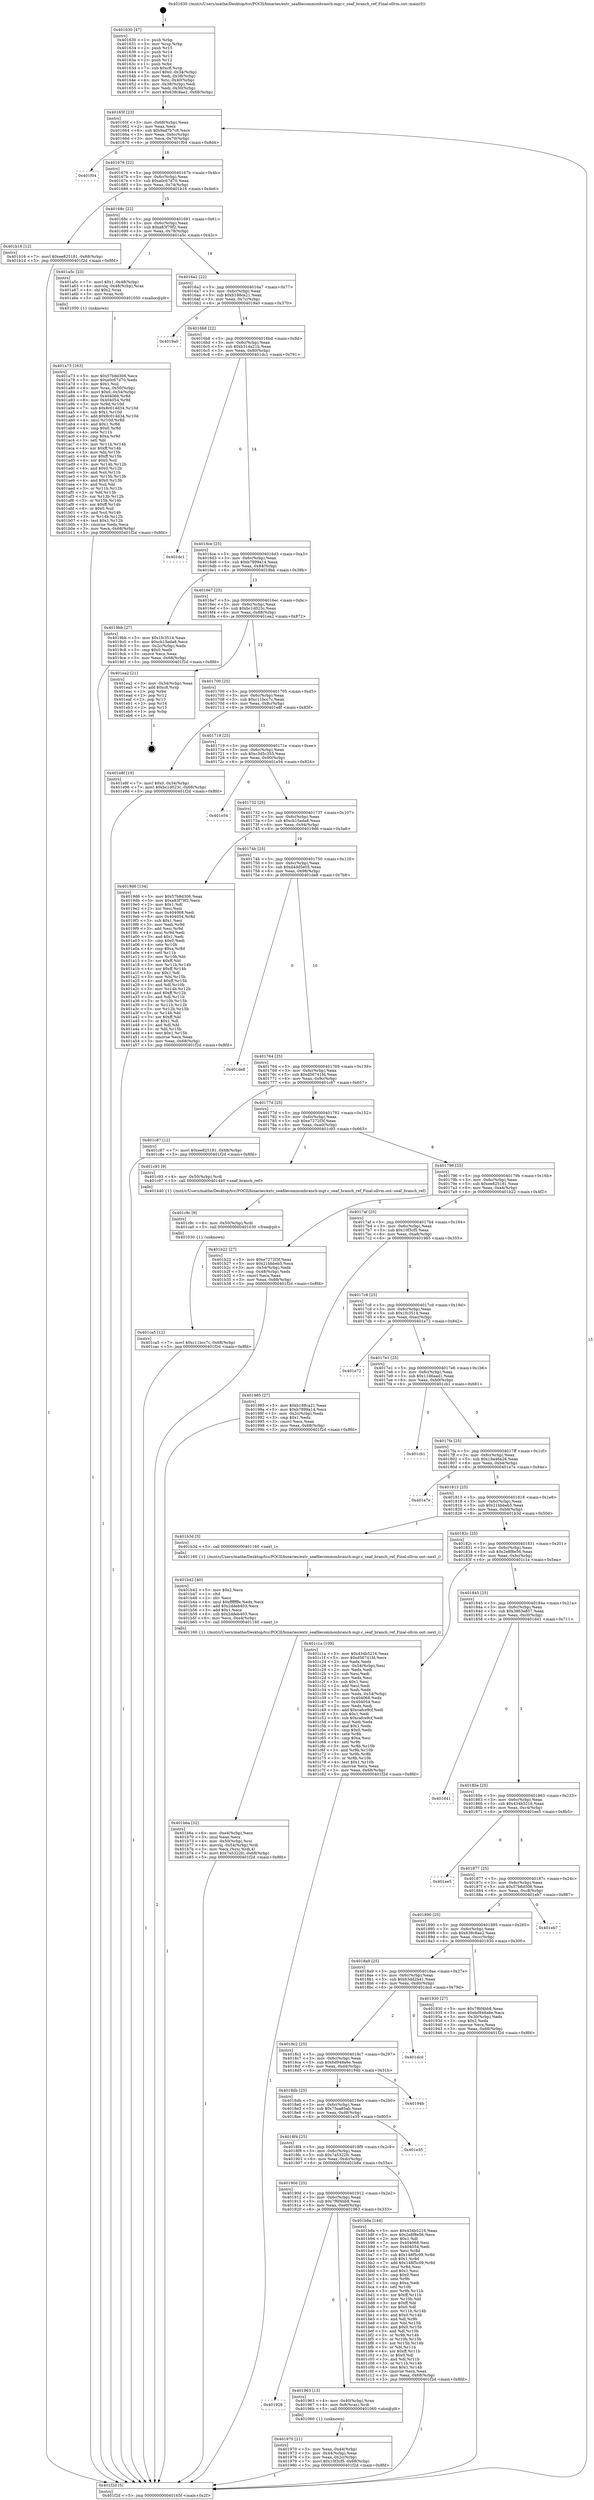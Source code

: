 digraph "0x401630" {
  label = "0x401630 (/mnt/c/Users/mathe/Desktop/tcc/POCII/binaries/extr_seafilecommonbranch-mgr.c_seaf_branch_ref_Final-ollvm.out::main(0))"
  labelloc = "t"
  node[shape=record]

  Entry [label="",width=0.3,height=0.3,shape=circle,fillcolor=black,style=filled]
  "0x40165f" [label="{
     0x40165f [23]\l
     | [instrs]\l
     &nbsp;&nbsp;0x40165f \<+3\>: mov -0x68(%rbp),%eax\l
     &nbsp;&nbsp;0x401662 \<+2\>: mov %eax,%ecx\l
     &nbsp;&nbsp;0x401664 \<+6\>: sub $0x9ad7b7c8,%ecx\l
     &nbsp;&nbsp;0x40166a \<+3\>: mov %eax,-0x6c(%rbp)\l
     &nbsp;&nbsp;0x40166d \<+3\>: mov %ecx,-0x70(%rbp)\l
     &nbsp;&nbsp;0x401670 \<+6\>: je 0000000000401f04 \<main+0x8d4\>\l
  }"]
  "0x401f04" [label="{
     0x401f04\l
  }", style=dashed]
  "0x401676" [label="{
     0x401676 [22]\l
     | [instrs]\l
     &nbsp;&nbsp;0x401676 \<+5\>: jmp 000000000040167b \<main+0x4b\>\l
     &nbsp;&nbsp;0x40167b \<+3\>: mov -0x6c(%rbp),%eax\l
     &nbsp;&nbsp;0x40167e \<+5\>: sub $0xa0c67d70,%eax\l
     &nbsp;&nbsp;0x401683 \<+3\>: mov %eax,-0x74(%rbp)\l
     &nbsp;&nbsp;0x401686 \<+6\>: je 0000000000401b16 \<main+0x4e6\>\l
  }"]
  Exit [label="",width=0.3,height=0.3,shape=circle,fillcolor=black,style=filled,peripheries=2]
  "0x401b16" [label="{
     0x401b16 [12]\l
     | [instrs]\l
     &nbsp;&nbsp;0x401b16 \<+7\>: movl $0xee825181,-0x68(%rbp)\l
     &nbsp;&nbsp;0x401b1d \<+5\>: jmp 0000000000401f2d \<main+0x8fd\>\l
  }"]
  "0x40168c" [label="{
     0x40168c [22]\l
     | [instrs]\l
     &nbsp;&nbsp;0x40168c \<+5\>: jmp 0000000000401691 \<main+0x61\>\l
     &nbsp;&nbsp;0x401691 \<+3\>: mov -0x6c(%rbp),%eax\l
     &nbsp;&nbsp;0x401694 \<+5\>: sub $0xa83f79f2,%eax\l
     &nbsp;&nbsp;0x401699 \<+3\>: mov %eax,-0x78(%rbp)\l
     &nbsp;&nbsp;0x40169c \<+6\>: je 0000000000401a5c \<main+0x42c\>\l
  }"]
  "0x401ca5" [label="{
     0x401ca5 [12]\l
     | [instrs]\l
     &nbsp;&nbsp;0x401ca5 \<+7\>: movl $0xc11bcc7c,-0x68(%rbp)\l
     &nbsp;&nbsp;0x401cac \<+5\>: jmp 0000000000401f2d \<main+0x8fd\>\l
  }"]
  "0x401a5c" [label="{
     0x401a5c [23]\l
     | [instrs]\l
     &nbsp;&nbsp;0x401a5c \<+7\>: movl $0x1,-0x48(%rbp)\l
     &nbsp;&nbsp;0x401a63 \<+4\>: movslq -0x48(%rbp),%rax\l
     &nbsp;&nbsp;0x401a67 \<+4\>: shl $0x2,%rax\l
     &nbsp;&nbsp;0x401a6b \<+3\>: mov %rax,%rdi\l
     &nbsp;&nbsp;0x401a6e \<+5\>: call 0000000000401050 \<malloc@plt\>\l
     | [calls]\l
     &nbsp;&nbsp;0x401050 \{1\} (unknown)\l
  }"]
  "0x4016a2" [label="{
     0x4016a2 [22]\l
     | [instrs]\l
     &nbsp;&nbsp;0x4016a2 \<+5\>: jmp 00000000004016a7 \<main+0x77\>\l
     &nbsp;&nbsp;0x4016a7 \<+3\>: mov -0x6c(%rbp),%eax\l
     &nbsp;&nbsp;0x4016aa \<+5\>: sub $0xb188ca21,%eax\l
     &nbsp;&nbsp;0x4016af \<+3\>: mov %eax,-0x7c(%rbp)\l
     &nbsp;&nbsp;0x4016b2 \<+6\>: je 00000000004019a0 \<main+0x370\>\l
  }"]
  "0x401c9c" [label="{
     0x401c9c [9]\l
     | [instrs]\l
     &nbsp;&nbsp;0x401c9c \<+4\>: mov -0x50(%rbp),%rdi\l
     &nbsp;&nbsp;0x401ca0 \<+5\>: call 0000000000401030 \<free@plt\>\l
     | [calls]\l
     &nbsp;&nbsp;0x401030 \{1\} (unknown)\l
  }"]
  "0x4019a0" [label="{
     0x4019a0\l
  }", style=dashed]
  "0x4016b8" [label="{
     0x4016b8 [22]\l
     | [instrs]\l
     &nbsp;&nbsp;0x4016b8 \<+5\>: jmp 00000000004016bd \<main+0x8d\>\l
     &nbsp;&nbsp;0x4016bd \<+3\>: mov -0x6c(%rbp),%eax\l
     &nbsp;&nbsp;0x4016c0 \<+5\>: sub $0xb31da21b,%eax\l
     &nbsp;&nbsp;0x4016c5 \<+3\>: mov %eax,-0x80(%rbp)\l
     &nbsp;&nbsp;0x4016c8 \<+6\>: je 0000000000401dc1 \<main+0x791\>\l
  }"]
  "0x401b6a" [label="{
     0x401b6a [32]\l
     | [instrs]\l
     &nbsp;&nbsp;0x401b6a \<+6\>: mov -0xe4(%rbp),%ecx\l
     &nbsp;&nbsp;0x401b70 \<+3\>: imul %eax,%ecx\l
     &nbsp;&nbsp;0x401b73 \<+4\>: mov -0x50(%rbp),%rsi\l
     &nbsp;&nbsp;0x401b77 \<+4\>: movslq -0x54(%rbp),%rdi\l
     &nbsp;&nbsp;0x401b7b \<+3\>: mov %ecx,(%rsi,%rdi,4)\l
     &nbsp;&nbsp;0x401b7e \<+7\>: movl $0x7a5322fc,-0x68(%rbp)\l
     &nbsp;&nbsp;0x401b85 \<+5\>: jmp 0000000000401f2d \<main+0x8fd\>\l
  }"]
  "0x401dc1" [label="{
     0x401dc1\l
  }", style=dashed]
  "0x4016ce" [label="{
     0x4016ce [25]\l
     | [instrs]\l
     &nbsp;&nbsp;0x4016ce \<+5\>: jmp 00000000004016d3 \<main+0xa3\>\l
     &nbsp;&nbsp;0x4016d3 \<+3\>: mov -0x6c(%rbp),%eax\l
     &nbsp;&nbsp;0x4016d6 \<+5\>: sub $0xb7899a14,%eax\l
     &nbsp;&nbsp;0x4016db \<+6\>: mov %eax,-0x84(%rbp)\l
     &nbsp;&nbsp;0x4016e1 \<+6\>: je 00000000004019bb \<main+0x38b\>\l
  }"]
  "0x401b42" [label="{
     0x401b42 [40]\l
     | [instrs]\l
     &nbsp;&nbsp;0x401b42 \<+5\>: mov $0x2,%ecx\l
     &nbsp;&nbsp;0x401b47 \<+1\>: cltd\l
     &nbsp;&nbsp;0x401b48 \<+2\>: idiv %ecx\l
     &nbsp;&nbsp;0x401b4a \<+6\>: imul $0xfffffffe,%edx,%ecx\l
     &nbsp;&nbsp;0x401b50 \<+6\>: add $0x2ddeb403,%ecx\l
     &nbsp;&nbsp;0x401b56 \<+3\>: add $0x1,%ecx\l
     &nbsp;&nbsp;0x401b59 \<+6\>: sub $0x2ddeb403,%ecx\l
     &nbsp;&nbsp;0x401b5f \<+6\>: mov %ecx,-0xe4(%rbp)\l
     &nbsp;&nbsp;0x401b65 \<+5\>: call 0000000000401160 \<next_i\>\l
     | [calls]\l
     &nbsp;&nbsp;0x401160 \{1\} (/mnt/c/Users/mathe/Desktop/tcc/POCII/binaries/extr_seafilecommonbranch-mgr.c_seaf_branch_ref_Final-ollvm.out::next_i)\l
  }"]
  "0x4019bb" [label="{
     0x4019bb [27]\l
     | [instrs]\l
     &nbsp;&nbsp;0x4019bb \<+5\>: mov $0x1fc3514,%eax\l
     &nbsp;&nbsp;0x4019c0 \<+5\>: mov $0xcb15eda8,%ecx\l
     &nbsp;&nbsp;0x4019c5 \<+3\>: mov -0x2c(%rbp),%edx\l
     &nbsp;&nbsp;0x4019c8 \<+3\>: cmp $0x0,%edx\l
     &nbsp;&nbsp;0x4019cb \<+3\>: cmove %ecx,%eax\l
     &nbsp;&nbsp;0x4019ce \<+3\>: mov %eax,-0x68(%rbp)\l
     &nbsp;&nbsp;0x4019d1 \<+5\>: jmp 0000000000401f2d \<main+0x8fd\>\l
  }"]
  "0x4016e7" [label="{
     0x4016e7 [25]\l
     | [instrs]\l
     &nbsp;&nbsp;0x4016e7 \<+5\>: jmp 00000000004016ec \<main+0xbc\>\l
     &nbsp;&nbsp;0x4016ec \<+3\>: mov -0x6c(%rbp),%eax\l
     &nbsp;&nbsp;0x4016ef \<+5\>: sub $0xbc1d023c,%eax\l
     &nbsp;&nbsp;0x4016f4 \<+6\>: mov %eax,-0x88(%rbp)\l
     &nbsp;&nbsp;0x4016fa \<+6\>: je 0000000000401ea2 \<main+0x872\>\l
  }"]
  "0x401a73" [label="{
     0x401a73 [163]\l
     | [instrs]\l
     &nbsp;&nbsp;0x401a73 \<+5\>: mov $0x57b8d306,%ecx\l
     &nbsp;&nbsp;0x401a78 \<+5\>: mov $0xa0c67d70,%edx\l
     &nbsp;&nbsp;0x401a7d \<+3\>: mov $0x1,%sil\l
     &nbsp;&nbsp;0x401a80 \<+4\>: mov %rax,-0x50(%rbp)\l
     &nbsp;&nbsp;0x401a84 \<+7\>: movl $0x0,-0x54(%rbp)\l
     &nbsp;&nbsp;0x401a8b \<+8\>: mov 0x404068,%r8d\l
     &nbsp;&nbsp;0x401a93 \<+8\>: mov 0x404054,%r9d\l
     &nbsp;&nbsp;0x401a9b \<+3\>: mov %r8d,%r10d\l
     &nbsp;&nbsp;0x401a9e \<+7\>: sub $0x8c014d34,%r10d\l
     &nbsp;&nbsp;0x401aa5 \<+4\>: sub $0x1,%r10d\l
     &nbsp;&nbsp;0x401aa9 \<+7\>: add $0x8c014d34,%r10d\l
     &nbsp;&nbsp;0x401ab0 \<+4\>: imul %r10d,%r8d\l
     &nbsp;&nbsp;0x401ab4 \<+4\>: and $0x1,%r8d\l
     &nbsp;&nbsp;0x401ab8 \<+4\>: cmp $0x0,%r8d\l
     &nbsp;&nbsp;0x401abc \<+4\>: sete %r11b\l
     &nbsp;&nbsp;0x401ac0 \<+4\>: cmp $0xa,%r9d\l
     &nbsp;&nbsp;0x401ac4 \<+3\>: setl %bl\l
     &nbsp;&nbsp;0x401ac7 \<+3\>: mov %r11b,%r14b\l
     &nbsp;&nbsp;0x401aca \<+4\>: xor $0xff,%r14b\l
     &nbsp;&nbsp;0x401ace \<+3\>: mov %bl,%r15b\l
     &nbsp;&nbsp;0x401ad1 \<+4\>: xor $0xff,%r15b\l
     &nbsp;&nbsp;0x401ad5 \<+4\>: xor $0x0,%sil\l
     &nbsp;&nbsp;0x401ad9 \<+3\>: mov %r14b,%r12b\l
     &nbsp;&nbsp;0x401adc \<+4\>: and $0x0,%r12b\l
     &nbsp;&nbsp;0x401ae0 \<+3\>: and %sil,%r11b\l
     &nbsp;&nbsp;0x401ae3 \<+3\>: mov %r15b,%r13b\l
     &nbsp;&nbsp;0x401ae6 \<+4\>: and $0x0,%r13b\l
     &nbsp;&nbsp;0x401aea \<+3\>: and %sil,%bl\l
     &nbsp;&nbsp;0x401aed \<+3\>: or %r11b,%r12b\l
     &nbsp;&nbsp;0x401af0 \<+3\>: or %bl,%r13b\l
     &nbsp;&nbsp;0x401af3 \<+3\>: xor %r13b,%r12b\l
     &nbsp;&nbsp;0x401af6 \<+3\>: or %r15b,%r14b\l
     &nbsp;&nbsp;0x401af9 \<+4\>: xor $0xff,%r14b\l
     &nbsp;&nbsp;0x401afd \<+4\>: or $0x0,%sil\l
     &nbsp;&nbsp;0x401b01 \<+3\>: and %sil,%r14b\l
     &nbsp;&nbsp;0x401b04 \<+3\>: or %r14b,%r12b\l
     &nbsp;&nbsp;0x401b07 \<+4\>: test $0x1,%r12b\l
     &nbsp;&nbsp;0x401b0b \<+3\>: cmovne %edx,%ecx\l
     &nbsp;&nbsp;0x401b0e \<+3\>: mov %ecx,-0x68(%rbp)\l
     &nbsp;&nbsp;0x401b11 \<+5\>: jmp 0000000000401f2d \<main+0x8fd\>\l
  }"]
  "0x401ea2" [label="{
     0x401ea2 [21]\l
     | [instrs]\l
     &nbsp;&nbsp;0x401ea2 \<+3\>: mov -0x34(%rbp),%eax\l
     &nbsp;&nbsp;0x401ea5 \<+7\>: add $0xc8,%rsp\l
     &nbsp;&nbsp;0x401eac \<+1\>: pop %rbx\l
     &nbsp;&nbsp;0x401ead \<+2\>: pop %r12\l
     &nbsp;&nbsp;0x401eaf \<+2\>: pop %r13\l
     &nbsp;&nbsp;0x401eb1 \<+2\>: pop %r14\l
     &nbsp;&nbsp;0x401eb3 \<+2\>: pop %r15\l
     &nbsp;&nbsp;0x401eb5 \<+1\>: pop %rbp\l
     &nbsp;&nbsp;0x401eb6 \<+1\>: ret\l
  }"]
  "0x401700" [label="{
     0x401700 [25]\l
     | [instrs]\l
     &nbsp;&nbsp;0x401700 \<+5\>: jmp 0000000000401705 \<main+0xd5\>\l
     &nbsp;&nbsp;0x401705 \<+3\>: mov -0x6c(%rbp),%eax\l
     &nbsp;&nbsp;0x401708 \<+5\>: sub $0xc11bcc7c,%eax\l
     &nbsp;&nbsp;0x40170d \<+6\>: mov %eax,-0x8c(%rbp)\l
     &nbsp;&nbsp;0x401713 \<+6\>: je 0000000000401e8f \<main+0x85f\>\l
  }"]
  "0x401970" [label="{
     0x401970 [21]\l
     | [instrs]\l
     &nbsp;&nbsp;0x401970 \<+3\>: mov %eax,-0x44(%rbp)\l
     &nbsp;&nbsp;0x401973 \<+3\>: mov -0x44(%rbp),%eax\l
     &nbsp;&nbsp;0x401976 \<+3\>: mov %eax,-0x2c(%rbp)\l
     &nbsp;&nbsp;0x401979 \<+7\>: movl $0x10f3cf5,-0x68(%rbp)\l
     &nbsp;&nbsp;0x401980 \<+5\>: jmp 0000000000401f2d \<main+0x8fd\>\l
  }"]
  "0x401e8f" [label="{
     0x401e8f [19]\l
     | [instrs]\l
     &nbsp;&nbsp;0x401e8f \<+7\>: movl $0x0,-0x34(%rbp)\l
     &nbsp;&nbsp;0x401e96 \<+7\>: movl $0xbc1d023c,-0x68(%rbp)\l
     &nbsp;&nbsp;0x401e9d \<+5\>: jmp 0000000000401f2d \<main+0x8fd\>\l
  }"]
  "0x401719" [label="{
     0x401719 [25]\l
     | [instrs]\l
     &nbsp;&nbsp;0x401719 \<+5\>: jmp 000000000040171e \<main+0xee\>\l
     &nbsp;&nbsp;0x40171e \<+3\>: mov -0x6c(%rbp),%eax\l
     &nbsp;&nbsp;0x401721 \<+5\>: sub $0xc3d5c355,%eax\l
     &nbsp;&nbsp;0x401726 \<+6\>: mov %eax,-0x90(%rbp)\l
     &nbsp;&nbsp;0x40172c \<+6\>: je 0000000000401e54 \<main+0x824\>\l
  }"]
  "0x401926" [label="{
     0x401926\l
  }", style=dashed]
  "0x401e54" [label="{
     0x401e54\l
  }", style=dashed]
  "0x401732" [label="{
     0x401732 [25]\l
     | [instrs]\l
     &nbsp;&nbsp;0x401732 \<+5\>: jmp 0000000000401737 \<main+0x107\>\l
     &nbsp;&nbsp;0x401737 \<+3\>: mov -0x6c(%rbp),%eax\l
     &nbsp;&nbsp;0x40173a \<+5\>: sub $0xcb15eda8,%eax\l
     &nbsp;&nbsp;0x40173f \<+6\>: mov %eax,-0x94(%rbp)\l
     &nbsp;&nbsp;0x401745 \<+6\>: je 00000000004019d6 \<main+0x3a6\>\l
  }"]
  "0x401963" [label="{
     0x401963 [13]\l
     | [instrs]\l
     &nbsp;&nbsp;0x401963 \<+4\>: mov -0x40(%rbp),%rax\l
     &nbsp;&nbsp;0x401967 \<+4\>: mov 0x8(%rax),%rdi\l
     &nbsp;&nbsp;0x40196b \<+5\>: call 0000000000401060 \<atoi@plt\>\l
     | [calls]\l
     &nbsp;&nbsp;0x401060 \{1\} (unknown)\l
  }"]
  "0x4019d6" [label="{
     0x4019d6 [134]\l
     | [instrs]\l
     &nbsp;&nbsp;0x4019d6 \<+5\>: mov $0x57b8d306,%eax\l
     &nbsp;&nbsp;0x4019db \<+5\>: mov $0xa83f79f2,%ecx\l
     &nbsp;&nbsp;0x4019e0 \<+2\>: mov $0x1,%dl\l
     &nbsp;&nbsp;0x4019e2 \<+2\>: xor %esi,%esi\l
     &nbsp;&nbsp;0x4019e4 \<+7\>: mov 0x404068,%edi\l
     &nbsp;&nbsp;0x4019eb \<+8\>: mov 0x404054,%r8d\l
     &nbsp;&nbsp;0x4019f3 \<+3\>: sub $0x1,%esi\l
     &nbsp;&nbsp;0x4019f6 \<+3\>: mov %edi,%r9d\l
     &nbsp;&nbsp;0x4019f9 \<+3\>: add %esi,%r9d\l
     &nbsp;&nbsp;0x4019fc \<+4\>: imul %r9d,%edi\l
     &nbsp;&nbsp;0x401a00 \<+3\>: and $0x1,%edi\l
     &nbsp;&nbsp;0x401a03 \<+3\>: cmp $0x0,%edi\l
     &nbsp;&nbsp;0x401a06 \<+4\>: sete %r10b\l
     &nbsp;&nbsp;0x401a0a \<+4\>: cmp $0xa,%r8d\l
     &nbsp;&nbsp;0x401a0e \<+4\>: setl %r11b\l
     &nbsp;&nbsp;0x401a12 \<+3\>: mov %r10b,%bl\l
     &nbsp;&nbsp;0x401a15 \<+3\>: xor $0xff,%bl\l
     &nbsp;&nbsp;0x401a18 \<+3\>: mov %r11b,%r14b\l
     &nbsp;&nbsp;0x401a1b \<+4\>: xor $0xff,%r14b\l
     &nbsp;&nbsp;0x401a1f \<+3\>: xor $0x1,%dl\l
     &nbsp;&nbsp;0x401a22 \<+3\>: mov %bl,%r15b\l
     &nbsp;&nbsp;0x401a25 \<+4\>: and $0xff,%r15b\l
     &nbsp;&nbsp;0x401a29 \<+3\>: and %dl,%r10b\l
     &nbsp;&nbsp;0x401a2c \<+3\>: mov %r14b,%r12b\l
     &nbsp;&nbsp;0x401a2f \<+4\>: and $0xff,%r12b\l
     &nbsp;&nbsp;0x401a33 \<+3\>: and %dl,%r11b\l
     &nbsp;&nbsp;0x401a36 \<+3\>: or %r10b,%r15b\l
     &nbsp;&nbsp;0x401a39 \<+3\>: or %r11b,%r12b\l
     &nbsp;&nbsp;0x401a3c \<+3\>: xor %r12b,%r15b\l
     &nbsp;&nbsp;0x401a3f \<+3\>: or %r14b,%bl\l
     &nbsp;&nbsp;0x401a42 \<+3\>: xor $0xff,%bl\l
     &nbsp;&nbsp;0x401a45 \<+3\>: or $0x1,%dl\l
     &nbsp;&nbsp;0x401a48 \<+2\>: and %dl,%bl\l
     &nbsp;&nbsp;0x401a4a \<+3\>: or %bl,%r15b\l
     &nbsp;&nbsp;0x401a4d \<+4\>: test $0x1,%r15b\l
     &nbsp;&nbsp;0x401a51 \<+3\>: cmovne %ecx,%eax\l
     &nbsp;&nbsp;0x401a54 \<+3\>: mov %eax,-0x68(%rbp)\l
     &nbsp;&nbsp;0x401a57 \<+5\>: jmp 0000000000401f2d \<main+0x8fd\>\l
  }"]
  "0x40174b" [label="{
     0x40174b [25]\l
     | [instrs]\l
     &nbsp;&nbsp;0x40174b \<+5\>: jmp 0000000000401750 \<main+0x120\>\l
     &nbsp;&nbsp;0x401750 \<+3\>: mov -0x6c(%rbp),%eax\l
     &nbsp;&nbsp;0x401753 \<+5\>: sub $0xd4dd5e05,%eax\l
     &nbsp;&nbsp;0x401758 \<+6\>: mov %eax,-0x98(%rbp)\l
     &nbsp;&nbsp;0x40175e \<+6\>: je 0000000000401de8 \<main+0x7b8\>\l
  }"]
  "0x40190d" [label="{
     0x40190d [25]\l
     | [instrs]\l
     &nbsp;&nbsp;0x40190d \<+5\>: jmp 0000000000401912 \<main+0x2e2\>\l
     &nbsp;&nbsp;0x401912 \<+3\>: mov -0x6c(%rbp),%eax\l
     &nbsp;&nbsp;0x401915 \<+5\>: sub $0x7f6f4bb8,%eax\l
     &nbsp;&nbsp;0x40191a \<+6\>: mov %eax,-0xe0(%rbp)\l
     &nbsp;&nbsp;0x401920 \<+6\>: je 0000000000401963 \<main+0x333\>\l
  }"]
  "0x401de8" [label="{
     0x401de8\l
  }", style=dashed]
  "0x401764" [label="{
     0x401764 [25]\l
     | [instrs]\l
     &nbsp;&nbsp;0x401764 \<+5\>: jmp 0000000000401769 \<main+0x139\>\l
     &nbsp;&nbsp;0x401769 \<+3\>: mov -0x6c(%rbp),%eax\l
     &nbsp;&nbsp;0x40176c \<+5\>: sub $0xd56741fd,%eax\l
     &nbsp;&nbsp;0x401771 \<+6\>: mov %eax,-0x9c(%rbp)\l
     &nbsp;&nbsp;0x401777 \<+6\>: je 0000000000401c87 \<main+0x657\>\l
  }"]
  "0x401b8a" [label="{
     0x401b8a [144]\l
     | [instrs]\l
     &nbsp;&nbsp;0x401b8a \<+5\>: mov $0x434b5216,%eax\l
     &nbsp;&nbsp;0x401b8f \<+5\>: mov $0x2e8f8e56,%ecx\l
     &nbsp;&nbsp;0x401b94 \<+2\>: mov $0x1,%dl\l
     &nbsp;&nbsp;0x401b96 \<+7\>: mov 0x404068,%esi\l
     &nbsp;&nbsp;0x401b9d \<+7\>: mov 0x404054,%edi\l
     &nbsp;&nbsp;0x401ba4 \<+3\>: mov %esi,%r8d\l
     &nbsp;&nbsp;0x401ba7 \<+7\>: sub $0x148f5c09,%r8d\l
     &nbsp;&nbsp;0x401bae \<+4\>: sub $0x1,%r8d\l
     &nbsp;&nbsp;0x401bb2 \<+7\>: add $0x148f5c09,%r8d\l
     &nbsp;&nbsp;0x401bb9 \<+4\>: imul %r8d,%esi\l
     &nbsp;&nbsp;0x401bbd \<+3\>: and $0x1,%esi\l
     &nbsp;&nbsp;0x401bc0 \<+3\>: cmp $0x0,%esi\l
     &nbsp;&nbsp;0x401bc3 \<+4\>: sete %r9b\l
     &nbsp;&nbsp;0x401bc7 \<+3\>: cmp $0xa,%edi\l
     &nbsp;&nbsp;0x401bca \<+4\>: setl %r10b\l
     &nbsp;&nbsp;0x401bce \<+3\>: mov %r9b,%r11b\l
     &nbsp;&nbsp;0x401bd1 \<+4\>: xor $0xff,%r11b\l
     &nbsp;&nbsp;0x401bd5 \<+3\>: mov %r10b,%bl\l
     &nbsp;&nbsp;0x401bd8 \<+3\>: xor $0xff,%bl\l
     &nbsp;&nbsp;0x401bdb \<+3\>: xor $0x0,%dl\l
     &nbsp;&nbsp;0x401bde \<+3\>: mov %r11b,%r14b\l
     &nbsp;&nbsp;0x401be1 \<+4\>: and $0x0,%r14b\l
     &nbsp;&nbsp;0x401be5 \<+3\>: and %dl,%r9b\l
     &nbsp;&nbsp;0x401be8 \<+3\>: mov %bl,%r15b\l
     &nbsp;&nbsp;0x401beb \<+4\>: and $0x0,%r15b\l
     &nbsp;&nbsp;0x401bef \<+3\>: and %dl,%r10b\l
     &nbsp;&nbsp;0x401bf2 \<+3\>: or %r9b,%r14b\l
     &nbsp;&nbsp;0x401bf5 \<+3\>: or %r10b,%r15b\l
     &nbsp;&nbsp;0x401bf8 \<+3\>: xor %r15b,%r14b\l
     &nbsp;&nbsp;0x401bfb \<+3\>: or %bl,%r11b\l
     &nbsp;&nbsp;0x401bfe \<+4\>: xor $0xff,%r11b\l
     &nbsp;&nbsp;0x401c02 \<+3\>: or $0x0,%dl\l
     &nbsp;&nbsp;0x401c05 \<+3\>: and %dl,%r11b\l
     &nbsp;&nbsp;0x401c08 \<+3\>: or %r11b,%r14b\l
     &nbsp;&nbsp;0x401c0b \<+4\>: test $0x1,%r14b\l
     &nbsp;&nbsp;0x401c0f \<+3\>: cmovne %ecx,%eax\l
     &nbsp;&nbsp;0x401c12 \<+3\>: mov %eax,-0x68(%rbp)\l
     &nbsp;&nbsp;0x401c15 \<+5\>: jmp 0000000000401f2d \<main+0x8fd\>\l
  }"]
  "0x401c87" [label="{
     0x401c87 [12]\l
     | [instrs]\l
     &nbsp;&nbsp;0x401c87 \<+7\>: movl $0xee825181,-0x68(%rbp)\l
     &nbsp;&nbsp;0x401c8e \<+5\>: jmp 0000000000401f2d \<main+0x8fd\>\l
  }"]
  "0x40177d" [label="{
     0x40177d [25]\l
     | [instrs]\l
     &nbsp;&nbsp;0x40177d \<+5\>: jmp 0000000000401782 \<main+0x152\>\l
     &nbsp;&nbsp;0x401782 \<+3\>: mov -0x6c(%rbp),%eax\l
     &nbsp;&nbsp;0x401785 \<+5\>: sub $0xe7272f3f,%eax\l
     &nbsp;&nbsp;0x40178a \<+6\>: mov %eax,-0xa0(%rbp)\l
     &nbsp;&nbsp;0x401790 \<+6\>: je 0000000000401c93 \<main+0x663\>\l
  }"]
  "0x4018f4" [label="{
     0x4018f4 [25]\l
     | [instrs]\l
     &nbsp;&nbsp;0x4018f4 \<+5\>: jmp 00000000004018f9 \<main+0x2c9\>\l
     &nbsp;&nbsp;0x4018f9 \<+3\>: mov -0x6c(%rbp),%eax\l
     &nbsp;&nbsp;0x4018fc \<+5\>: sub $0x7a5322fc,%eax\l
     &nbsp;&nbsp;0x401901 \<+6\>: mov %eax,-0xdc(%rbp)\l
     &nbsp;&nbsp;0x401907 \<+6\>: je 0000000000401b8a \<main+0x55a\>\l
  }"]
  "0x401c93" [label="{
     0x401c93 [9]\l
     | [instrs]\l
     &nbsp;&nbsp;0x401c93 \<+4\>: mov -0x50(%rbp),%rdi\l
     &nbsp;&nbsp;0x401c97 \<+5\>: call 0000000000401440 \<seaf_branch_ref\>\l
     | [calls]\l
     &nbsp;&nbsp;0x401440 \{1\} (/mnt/c/Users/mathe/Desktop/tcc/POCII/binaries/extr_seafilecommonbranch-mgr.c_seaf_branch_ref_Final-ollvm.out::seaf_branch_ref)\l
  }"]
  "0x401796" [label="{
     0x401796 [25]\l
     | [instrs]\l
     &nbsp;&nbsp;0x401796 \<+5\>: jmp 000000000040179b \<main+0x16b\>\l
     &nbsp;&nbsp;0x40179b \<+3\>: mov -0x6c(%rbp),%eax\l
     &nbsp;&nbsp;0x40179e \<+5\>: sub $0xee825181,%eax\l
     &nbsp;&nbsp;0x4017a3 \<+6\>: mov %eax,-0xa4(%rbp)\l
     &nbsp;&nbsp;0x4017a9 \<+6\>: je 0000000000401b22 \<main+0x4f2\>\l
  }"]
  "0x401e35" [label="{
     0x401e35\l
  }", style=dashed]
  "0x401b22" [label="{
     0x401b22 [27]\l
     | [instrs]\l
     &nbsp;&nbsp;0x401b22 \<+5\>: mov $0xe7272f3f,%eax\l
     &nbsp;&nbsp;0x401b27 \<+5\>: mov $0x21bbbeb5,%ecx\l
     &nbsp;&nbsp;0x401b2c \<+3\>: mov -0x54(%rbp),%edx\l
     &nbsp;&nbsp;0x401b2f \<+3\>: cmp -0x48(%rbp),%edx\l
     &nbsp;&nbsp;0x401b32 \<+3\>: cmovl %ecx,%eax\l
     &nbsp;&nbsp;0x401b35 \<+3\>: mov %eax,-0x68(%rbp)\l
     &nbsp;&nbsp;0x401b38 \<+5\>: jmp 0000000000401f2d \<main+0x8fd\>\l
  }"]
  "0x4017af" [label="{
     0x4017af [25]\l
     | [instrs]\l
     &nbsp;&nbsp;0x4017af \<+5\>: jmp 00000000004017b4 \<main+0x184\>\l
     &nbsp;&nbsp;0x4017b4 \<+3\>: mov -0x6c(%rbp),%eax\l
     &nbsp;&nbsp;0x4017b7 \<+5\>: sub $0x10f3cf5,%eax\l
     &nbsp;&nbsp;0x4017bc \<+6\>: mov %eax,-0xa8(%rbp)\l
     &nbsp;&nbsp;0x4017c2 \<+6\>: je 0000000000401985 \<main+0x355\>\l
  }"]
  "0x4018db" [label="{
     0x4018db [25]\l
     | [instrs]\l
     &nbsp;&nbsp;0x4018db \<+5\>: jmp 00000000004018e0 \<main+0x2b0\>\l
     &nbsp;&nbsp;0x4018e0 \<+3\>: mov -0x6c(%rbp),%eax\l
     &nbsp;&nbsp;0x4018e3 \<+5\>: sub $0x75ea85ab,%eax\l
     &nbsp;&nbsp;0x4018e8 \<+6\>: mov %eax,-0xd8(%rbp)\l
     &nbsp;&nbsp;0x4018ee \<+6\>: je 0000000000401e35 \<main+0x805\>\l
  }"]
  "0x401985" [label="{
     0x401985 [27]\l
     | [instrs]\l
     &nbsp;&nbsp;0x401985 \<+5\>: mov $0xb188ca21,%eax\l
     &nbsp;&nbsp;0x40198a \<+5\>: mov $0xb7899a14,%ecx\l
     &nbsp;&nbsp;0x40198f \<+3\>: mov -0x2c(%rbp),%edx\l
     &nbsp;&nbsp;0x401992 \<+3\>: cmp $0x1,%edx\l
     &nbsp;&nbsp;0x401995 \<+3\>: cmovl %ecx,%eax\l
     &nbsp;&nbsp;0x401998 \<+3\>: mov %eax,-0x68(%rbp)\l
     &nbsp;&nbsp;0x40199b \<+5\>: jmp 0000000000401f2d \<main+0x8fd\>\l
  }"]
  "0x4017c8" [label="{
     0x4017c8 [25]\l
     | [instrs]\l
     &nbsp;&nbsp;0x4017c8 \<+5\>: jmp 00000000004017cd \<main+0x19d\>\l
     &nbsp;&nbsp;0x4017cd \<+3\>: mov -0x6c(%rbp),%eax\l
     &nbsp;&nbsp;0x4017d0 \<+5\>: sub $0x1fc3514,%eax\l
     &nbsp;&nbsp;0x4017d5 \<+6\>: mov %eax,-0xac(%rbp)\l
     &nbsp;&nbsp;0x4017db \<+6\>: je 0000000000401e72 \<main+0x842\>\l
  }"]
  "0x40194b" [label="{
     0x40194b\l
  }", style=dashed]
  "0x401e72" [label="{
     0x401e72\l
  }", style=dashed]
  "0x4017e1" [label="{
     0x4017e1 [25]\l
     | [instrs]\l
     &nbsp;&nbsp;0x4017e1 \<+5\>: jmp 00000000004017e6 \<main+0x1b6\>\l
     &nbsp;&nbsp;0x4017e6 \<+3\>: mov -0x6c(%rbp),%eax\l
     &nbsp;&nbsp;0x4017e9 \<+5\>: sub $0x11d6aad1,%eax\l
     &nbsp;&nbsp;0x4017ee \<+6\>: mov %eax,-0xb0(%rbp)\l
     &nbsp;&nbsp;0x4017f4 \<+6\>: je 0000000000401cb1 \<main+0x681\>\l
  }"]
  "0x4018c2" [label="{
     0x4018c2 [25]\l
     | [instrs]\l
     &nbsp;&nbsp;0x4018c2 \<+5\>: jmp 00000000004018c7 \<main+0x297\>\l
     &nbsp;&nbsp;0x4018c7 \<+3\>: mov -0x6c(%rbp),%eax\l
     &nbsp;&nbsp;0x4018ca \<+5\>: sub $0x6d948a6e,%eax\l
     &nbsp;&nbsp;0x4018cf \<+6\>: mov %eax,-0xd4(%rbp)\l
     &nbsp;&nbsp;0x4018d5 \<+6\>: je 000000000040194b \<main+0x31b\>\l
  }"]
  "0x401cb1" [label="{
     0x401cb1\l
  }", style=dashed]
  "0x4017fa" [label="{
     0x4017fa [25]\l
     | [instrs]\l
     &nbsp;&nbsp;0x4017fa \<+5\>: jmp 00000000004017ff \<main+0x1cf\>\l
     &nbsp;&nbsp;0x4017ff \<+3\>: mov -0x6c(%rbp),%eax\l
     &nbsp;&nbsp;0x401802 \<+5\>: sub $0x19a46a26,%eax\l
     &nbsp;&nbsp;0x401807 \<+6\>: mov %eax,-0xb4(%rbp)\l
     &nbsp;&nbsp;0x40180d \<+6\>: je 0000000000401e7e \<main+0x84e\>\l
  }"]
  "0x401dcd" [label="{
     0x401dcd\l
  }", style=dashed]
  "0x401e7e" [label="{
     0x401e7e\l
  }", style=dashed]
  "0x401813" [label="{
     0x401813 [25]\l
     | [instrs]\l
     &nbsp;&nbsp;0x401813 \<+5\>: jmp 0000000000401818 \<main+0x1e8\>\l
     &nbsp;&nbsp;0x401818 \<+3\>: mov -0x6c(%rbp),%eax\l
     &nbsp;&nbsp;0x40181b \<+5\>: sub $0x21bbbeb5,%eax\l
     &nbsp;&nbsp;0x401820 \<+6\>: mov %eax,-0xb8(%rbp)\l
     &nbsp;&nbsp;0x401826 \<+6\>: je 0000000000401b3d \<main+0x50d\>\l
  }"]
  "0x401630" [label="{
     0x401630 [47]\l
     | [instrs]\l
     &nbsp;&nbsp;0x401630 \<+1\>: push %rbp\l
     &nbsp;&nbsp;0x401631 \<+3\>: mov %rsp,%rbp\l
     &nbsp;&nbsp;0x401634 \<+2\>: push %r15\l
     &nbsp;&nbsp;0x401636 \<+2\>: push %r14\l
     &nbsp;&nbsp;0x401638 \<+2\>: push %r13\l
     &nbsp;&nbsp;0x40163a \<+2\>: push %r12\l
     &nbsp;&nbsp;0x40163c \<+1\>: push %rbx\l
     &nbsp;&nbsp;0x40163d \<+7\>: sub $0xc8,%rsp\l
     &nbsp;&nbsp;0x401644 \<+7\>: movl $0x0,-0x34(%rbp)\l
     &nbsp;&nbsp;0x40164b \<+3\>: mov %edi,-0x38(%rbp)\l
     &nbsp;&nbsp;0x40164e \<+4\>: mov %rsi,-0x40(%rbp)\l
     &nbsp;&nbsp;0x401652 \<+3\>: mov -0x38(%rbp),%edi\l
     &nbsp;&nbsp;0x401655 \<+3\>: mov %edi,-0x30(%rbp)\l
     &nbsp;&nbsp;0x401658 \<+7\>: movl $0x638c8ae2,-0x68(%rbp)\l
  }"]
  "0x401b3d" [label="{
     0x401b3d [5]\l
     | [instrs]\l
     &nbsp;&nbsp;0x401b3d \<+5\>: call 0000000000401160 \<next_i\>\l
     | [calls]\l
     &nbsp;&nbsp;0x401160 \{1\} (/mnt/c/Users/mathe/Desktop/tcc/POCII/binaries/extr_seafilecommonbranch-mgr.c_seaf_branch_ref_Final-ollvm.out::next_i)\l
  }"]
  "0x40182c" [label="{
     0x40182c [25]\l
     | [instrs]\l
     &nbsp;&nbsp;0x40182c \<+5\>: jmp 0000000000401831 \<main+0x201\>\l
     &nbsp;&nbsp;0x401831 \<+3\>: mov -0x6c(%rbp),%eax\l
     &nbsp;&nbsp;0x401834 \<+5\>: sub $0x2e8f8e56,%eax\l
     &nbsp;&nbsp;0x401839 \<+6\>: mov %eax,-0xbc(%rbp)\l
     &nbsp;&nbsp;0x40183f \<+6\>: je 0000000000401c1a \<main+0x5ea\>\l
  }"]
  "0x401f2d" [label="{
     0x401f2d [5]\l
     | [instrs]\l
     &nbsp;&nbsp;0x401f2d \<+5\>: jmp 000000000040165f \<main+0x2f\>\l
  }"]
  "0x401c1a" [label="{
     0x401c1a [109]\l
     | [instrs]\l
     &nbsp;&nbsp;0x401c1a \<+5\>: mov $0x434b5216,%eax\l
     &nbsp;&nbsp;0x401c1f \<+5\>: mov $0xd56741fd,%ecx\l
     &nbsp;&nbsp;0x401c24 \<+2\>: xor %edx,%edx\l
     &nbsp;&nbsp;0x401c26 \<+3\>: mov -0x54(%rbp),%esi\l
     &nbsp;&nbsp;0x401c29 \<+2\>: mov %edx,%edi\l
     &nbsp;&nbsp;0x401c2b \<+2\>: sub %esi,%edi\l
     &nbsp;&nbsp;0x401c2d \<+2\>: mov %edx,%esi\l
     &nbsp;&nbsp;0x401c2f \<+3\>: sub $0x1,%esi\l
     &nbsp;&nbsp;0x401c32 \<+2\>: add %esi,%edi\l
     &nbsp;&nbsp;0x401c34 \<+2\>: sub %edi,%edx\l
     &nbsp;&nbsp;0x401c36 \<+3\>: mov %edx,-0x54(%rbp)\l
     &nbsp;&nbsp;0x401c39 \<+7\>: mov 0x404068,%edx\l
     &nbsp;&nbsp;0x401c40 \<+7\>: mov 0x404054,%esi\l
     &nbsp;&nbsp;0x401c47 \<+2\>: mov %edx,%edi\l
     &nbsp;&nbsp;0x401c49 \<+6\>: add $0xcafce9cf,%edi\l
     &nbsp;&nbsp;0x401c4f \<+3\>: sub $0x1,%edi\l
     &nbsp;&nbsp;0x401c52 \<+6\>: sub $0xcafce9cf,%edi\l
     &nbsp;&nbsp;0x401c58 \<+3\>: imul %edi,%edx\l
     &nbsp;&nbsp;0x401c5b \<+3\>: and $0x1,%edx\l
     &nbsp;&nbsp;0x401c5e \<+3\>: cmp $0x0,%edx\l
     &nbsp;&nbsp;0x401c61 \<+4\>: sete %r8b\l
     &nbsp;&nbsp;0x401c65 \<+3\>: cmp $0xa,%esi\l
     &nbsp;&nbsp;0x401c68 \<+4\>: setl %r9b\l
     &nbsp;&nbsp;0x401c6c \<+3\>: mov %r8b,%r10b\l
     &nbsp;&nbsp;0x401c6f \<+3\>: and %r9b,%r10b\l
     &nbsp;&nbsp;0x401c72 \<+3\>: xor %r9b,%r8b\l
     &nbsp;&nbsp;0x401c75 \<+3\>: or %r8b,%r10b\l
     &nbsp;&nbsp;0x401c78 \<+4\>: test $0x1,%r10b\l
     &nbsp;&nbsp;0x401c7c \<+3\>: cmovne %ecx,%eax\l
     &nbsp;&nbsp;0x401c7f \<+3\>: mov %eax,-0x68(%rbp)\l
     &nbsp;&nbsp;0x401c82 \<+5\>: jmp 0000000000401f2d \<main+0x8fd\>\l
  }"]
  "0x401845" [label="{
     0x401845 [25]\l
     | [instrs]\l
     &nbsp;&nbsp;0x401845 \<+5\>: jmp 000000000040184a \<main+0x21a\>\l
     &nbsp;&nbsp;0x40184a \<+3\>: mov -0x6c(%rbp),%eax\l
     &nbsp;&nbsp;0x40184d \<+5\>: sub $0x3863e857,%eax\l
     &nbsp;&nbsp;0x401852 \<+6\>: mov %eax,-0xc0(%rbp)\l
     &nbsp;&nbsp;0x401858 \<+6\>: je 0000000000401d41 \<main+0x711\>\l
  }"]
  "0x4018a9" [label="{
     0x4018a9 [25]\l
     | [instrs]\l
     &nbsp;&nbsp;0x4018a9 \<+5\>: jmp 00000000004018ae \<main+0x27e\>\l
     &nbsp;&nbsp;0x4018ae \<+3\>: mov -0x6c(%rbp),%eax\l
     &nbsp;&nbsp;0x4018b1 \<+5\>: sub $0x63dd2b41,%eax\l
     &nbsp;&nbsp;0x4018b6 \<+6\>: mov %eax,-0xd0(%rbp)\l
     &nbsp;&nbsp;0x4018bc \<+6\>: je 0000000000401dcd \<main+0x79d\>\l
  }"]
  "0x401d41" [label="{
     0x401d41\l
  }", style=dashed]
  "0x40185e" [label="{
     0x40185e [25]\l
     | [instrs]\l
     &nbsp;&nbsp;0x40185e \<+5\>: jmp 0000000000401863 \<main+0x233\>\l
     &nbsp;&nbsp;0x401863 \<+3\>: mov -0x6c(%rbp),%eax\l
     &nbsp;&nbsp;0x401866 \<+5\>: sub $0x434b5216,%eax\l
     &nbsp;&nbsp;0x40186b \<+6\>: mov %eax,-0xc4(%rbp)\l
     &nbsp;&nbsp;0x401871 \<+6\>: je 0000000000401ee5 \<main+0x8b5\>\l
  }"]
  "0x401930" [label="{
     0x401930 [27]\l
     | [instrs]\l
     &nbsp;&nbsp;0x401930 \<+5\>: mov $0x7f6f4bb8,%eax\l
     &nbsp;&nbsp;0x401935 \<+5\>: mov $0x6d948a6e,%ecx\l
     &nbsp;&nbsp;0x40193a \<+3\>: mov -0x30(%rbp),%edx\l
     &nbsp;&nbsp;0x40193d \<+3\>: cmp $0x2,%edx\l
     &nbsp;&nbsp;0x401940 \<+3\>: cmovne %ecx,%eax\l
     &nbsp;&nbsp;0x401943 \<+3\>: mov %eax,-0x68(%rbp)\l
     &nbsp;&nbsp;0x401946 \<+5\>: jmp 0000000000401f2d \<main+0x8fd\>\l
  }"]
  "0x401ee5" [label="{
     0x401ee5\l
  }", style=dashed]
  "0x401877" [label="{
     0x401877 [25]\l
     | [instrs]\l
     &nbsp;&nbsp;0x401877 \<+5\>: jmp 000000000040187c \<main+0x24c\>\l
     &nbsp;&nbsp;0x40187c \<+3\>: mov -0x6c(%rbp),%eax\l
     &nbsp;&nbsp;0x40187f \<+5\>: sub $0x57b8d306,%eax\l
     &nbsp;&nbsp;0x401884 \<+6\>: mov %eax,-0xc8(%rbp)\l
     &nbsp;&nbsp;0x40188a \<+6\>: je 0000000000401eb7 \<main+0x887\>\l
  }"]
  "0x401890" [label="{
     0x401890 [25]\l
     | [instrs]\l
     &nbsp;&nbsp;0x401890 \<+5\>: jmp 0000000000401895 \<main+0x265\>\l
     &nbsp;&nbsp;0x401895 \<+3\>: mov -0x6c(%rbp),%eax\l
     &nbsp;&nbsp;0x401898 \<+5\>: sub $0x638c8ae2,%eax\l
     &nbsp;&nbsp;0x40189d \<+6\>: mov %eax,-0xcc(%rbp)\l
     &nbsp;&nbsp;0x4018a3 \<+6\>: je 0000000000401930 \<main+0x300\>\l
  }"]
  "0x401eb7" [label="{
     0x401eb7\l
  }", style=dashed]
  Entry -> "0x401630" [label=" 1"]
  "0x40165f" -> "0x401f04" [label=" 0"]
  "0x40165f" -> "0x401676" [label=" 16"]
  "0x401ea2" -> Exit [label=" 1"]
  "0x401676" -> "0x401b16" [label=" 1"]
  "0x401676" -> "0x40168c" [label=" 15"]
  "0x401e8f" -> "0x401f2d" [label=" 1"]
  "0x40168c" -> "0x401a5c" [label=" 1"]
  "0x40168c" -> "0x4016a2" [label=" 14"]
  "0x401ca5" -> "0x401f2d" [label=" 1"]
  "0x4016a2" -> "0x4019a0" [label=" 0"]
  "0x4016a2" -> "0x4016b8" [label=" 14"]
  "0x401c9c" -> "0x401ca5" [label=" 1"]
  "0x4016b8" -> "0x401dc1" [label=" 0"]
  "0x4016b8" -> "0x4016ce" [label=" 14"]
  "0x401c93" -> "0x401c9c" [label=" 1"]
  "0x4016ce" -> "0x4019bb" [label=" 1"]
  "0x4016ce" -> "0x4016e7" [label=" 13"]
  "0x401c87" -> "0x401f2d" [label=" 1"]
  "0x4016e7" -> "0x401ea2" [label=" 1"]
  "0x4016e7" -> "0x401700" [label=" 12"]
  "0x401c1a" -> "0x401f2d" [label=" 1"]
  "0x401700" -> "0x401e8f" [label=" 1"]
  "0x401700" -> "0x401719" [label=" 11"]
  "0x401b8a" -> "0x401f2d" [label=" 1"]
  "0x401719" -> "0x401e54" [label=" 0"]
  "0x401719" -> "0x401732" [label=" 11"]
  "0x401b6a" -> "0x401f2d" [label=" 1"]
  "0x401732" -> "0x4019d6" [label=" 1"]
  "0x401732" -> "0x40174b" [label=" 10"]
  "0x401b42" -> "0x401b6a" [label=" 1"]
  "0x40174b" -> "0x401de8" [label=" 0"]
  "0x40174b" -> "0x401764" [label=" 10"]
  "0x401b22" -> "0x401f2d" [label=" 2"]
  "0x401764" -> "0x401c87" [label=" 1"]
  "0x401764" -> "0x40177d" [label=" 9"]
  "0x401b16" -> "0x401f2d" [label=" 1"]
  "0x40177d" -> "0x401c93" [label=" 1"]
  "0x40177d" -> "0x401796" [label=" 8"]
  "0x401a5c" -> "0x401a73" [label=" 1"]
  "0x401796" -> "0x401b22" [label=" 2"]
  "0x401796" -> "0x4017af" [label=" 6"]
  "0x4019d6" -> "0x401f2d" [label=" 1"]
  "0x4017af" -> "0x401985" [label=" 1"]
  "0x4017af" -> "0x4017c8" [label=" 5"]
  "0x401985" -> "0x401f2d" [label=" 1"]
  "0x4017c8" -> "0x401e72" [label=" 0"]
  "0x4017c8" -> "0x4017e1" [label=" 5"]
  "0x401970" -> "0x401f2d" [label=" 1"]
  "0x4017e1" -> "0x401cb1" [label=" 0"]
  "0x4017e1" -> "0x4017fa" [label=" 5"]
  "0x40190d" -> "0x401926" [label=" 0"]
  "0x4017fa" -> "0x401e7e" [label=" 0"]
  "0x4017fa" -> "0x401813" [label=" 5"]
  "0x40190d" -> "0x401963" [label=" 1"]
  "0x401813" -> "0x401b3d" [label=" 1"]
  "0x401813" -> "0x40182c" [label=" 4"]
  "0x4018f4" -> "0x40190d" [label=" 1"]
  "0x40182c" -> "0x401c1a" [label=" 1"]
  "0x40182c" -> "0x401845" [label=" 3"]
  "0x4018f4" -> "0x401b8a" [label=" 1"]
  "0x401845" -> "0x401d41" [label=" 0"]
  "0x401845" -> "0x40185e" [label=" 3"]
  "0x401a73" -> "0x401f2d" [label=" 1"]
  "0x40185e" -> "0x401ee5" [label=" 0"]
  "0x40185e" -> "0x401877" [label=" 3"]
  "0x4018db" -> "0x4018f4" [label=" 2"]
  "0x401877" -> "0x401eb7" [label=" 0"]
  "0x401877" -> "0x401890" [label=" 3"]
  "0x4018db" -> "0x401e35" [label=" 0"]
  "0x401890" -> "0x401930" [label=" 1"]
  "0x401890" -> "0x4018a9" [label=" 2"]
  "0x401930" -> "0x401f2d" [label=" 1"]
  "0x401630" -> "0x40165f" [label=" 1"]
  "0x401f2d" -> "0x40165f" [label=" 15"]
  "0x401b3d" -> "0x401b42" [label=" 1"]
  "0x4018a9" -> "0x401dcd" [label=" 0"]
  "0x4018a9" -> "0x4018c2" [label=" 2"]
  "0x401963" -> "0x401970" [label=" 1"]
  "0x4018c2" -> "0x40194b" [label=" 0"]
  "0x4018c2" -> "0x4018db" [label=" 2"]
  "0x4019bb" -> "0x401f2d" [label=" 1"]
}
